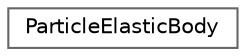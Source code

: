 digraph "Graphical Class Hierarchy"
{
 // LATEX_PDF_SIZE
  bgcolor="transparent";
  edge [fontname=Helvetica,fontsize=10,labelfontname=Helvetica,labelfontsize=10];
  node [fontname=Helvetica,fontsize=10,shape=box,height=0.2,width=0.4];
  rankdir="LR";
  Node0 [id="Node000000",label="ParticleElasticBody",height=0.2,width=0.4,color="grey40", fillcolor="white", style="filled",URL="$class_particle_elastic_body.html",tooltip="Peridynamics-based elastic object."];
}
